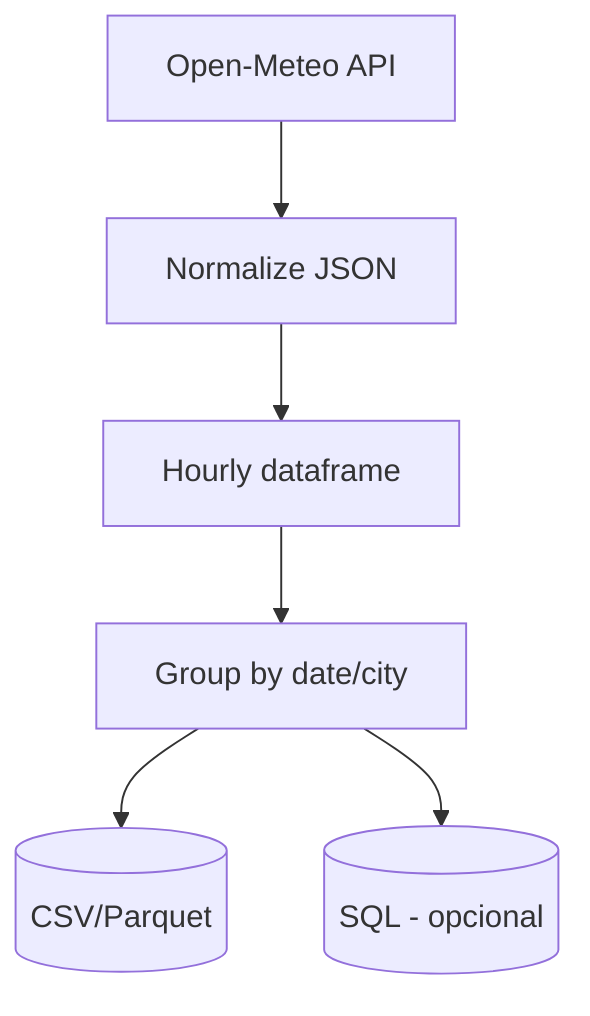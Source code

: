 flowchart TD
    A[Open‑Meteo API] --> B[Normalize JSON]
    B --> C[Hourly dataframe]
    C --> D[Group by date/city]
    D --> E[(CSV/Parquet)]
    D --> F[(SQL - opcional)]